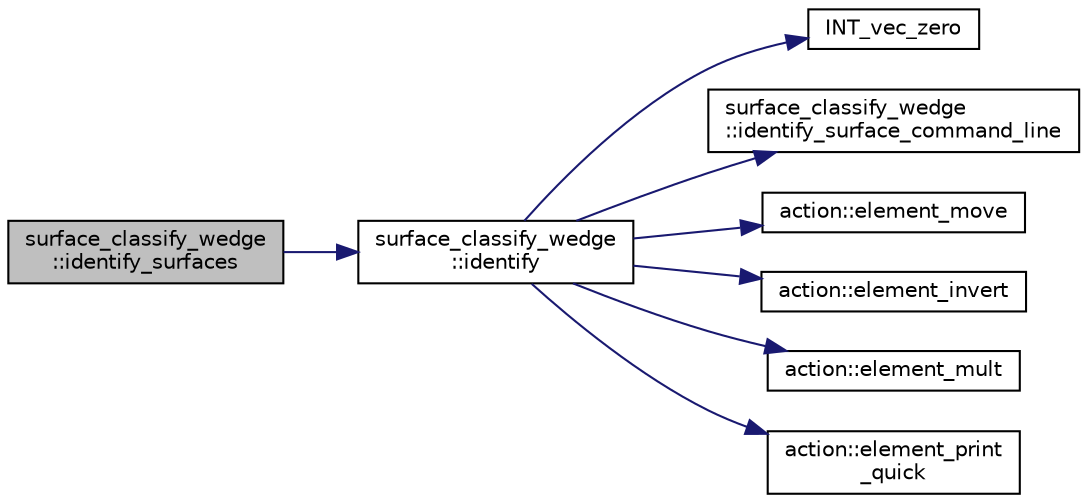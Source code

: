digraph "surface_classify_wedge::identify_surfaces"
{
  edge [fontname="Helvetica",fontsize="10",labelfontname="Helvetica",labelfontsize="10"];
  node [fontname="Helvetica",fontsize="10",shape=record];
  rankdir="LR";
  Node1102 [label="surface_classify_wedge\l::identify_surfaces",height=0.2,width=0.4,color="black", fillcolor="grey75", style="filled", fontcolor="black"];
  Node1102 -> Node1103 [color="midnightblue",fontsize="10",style="solid",fontname="Helvetica"];
  Node1103 [label="surface_classify_wedge\l::identify",height=0.2,width=0.4,color="black", fillcolor="white", style="filled",URL="$d7/d5c/classsurface__classify__wedge.html#a03f9844a500b2b984023075a35bee059"];
  Node1103 -> Node1104 [color="midnightblue",fontsize="10",style="solid",fontname="Helvetica"];
  Node1104 [label="INT_vec_zero",height=0.2,width=0.4,color="black", fillcolor="white", style="filled",URL="$df/dbf/sajeeb_8_c.html#aa8c9c7977203577026080f546fe4980f"];
  Node1103 -> Node1105 [color="midnightblue",fontsize="10",style="solid",fontname="Helvetica"];
  Node1105 [label="surface_classify_wedge\l::identify_surface_command_line",height=0.2,width=0.4,color="black", fillcolor="white", style="filled",URL="$d7/d5c/classsurface__classify__wedge.html#a2b1d47a0781bd73da10d97c397d61da1"];
  Node1103 -> Node1106 [color="midnightblue",fontsize="10",style="solid",fontname="Helvetica"];
  Node1106 [label="action::element_move",height=0.2,width=0.4,color="black", fillcolor="white", style="filled",URL="$d2/d86/classaction.html#a550947491bbb534d3d7951f50198a874"];
  Node1103 -> Node1107 [color="midnightblue",fontsize="10",style="solid",fontname="Helvetica"];
  Node1107 [label="action::element_invert",height=0.2,width=0.4,color="black", fillcolor="white", style="filled",URL="$d2/d86/classaction.html#aa4bd01e338497714586636751fcef436"];
  Node1103 -> Node1108 [color="midnightblue",fontsize="10",style="solid",fontname="Helvetica"];
  Node1108 [label="action::element_mult",height=0.2,width=0.4,color="black", fillcolor="white", style="filled",URL="$d2/d86/classaction.html#ae9e36b2cae1f0f7bd7144097fa9a34b3"];
  Node1103 -> Node1109 [color="midnightblue",fontsize="10",style="solid",fontname="Helvetica"];
  Node1109 [label="action::element_print\l_quick",height=0.2,width=0.4,color="black", fillcolor="white", style="filled",URL="$d2/d86/classaction.html#a4844680cf6750396f76494a28655265b"];
}
